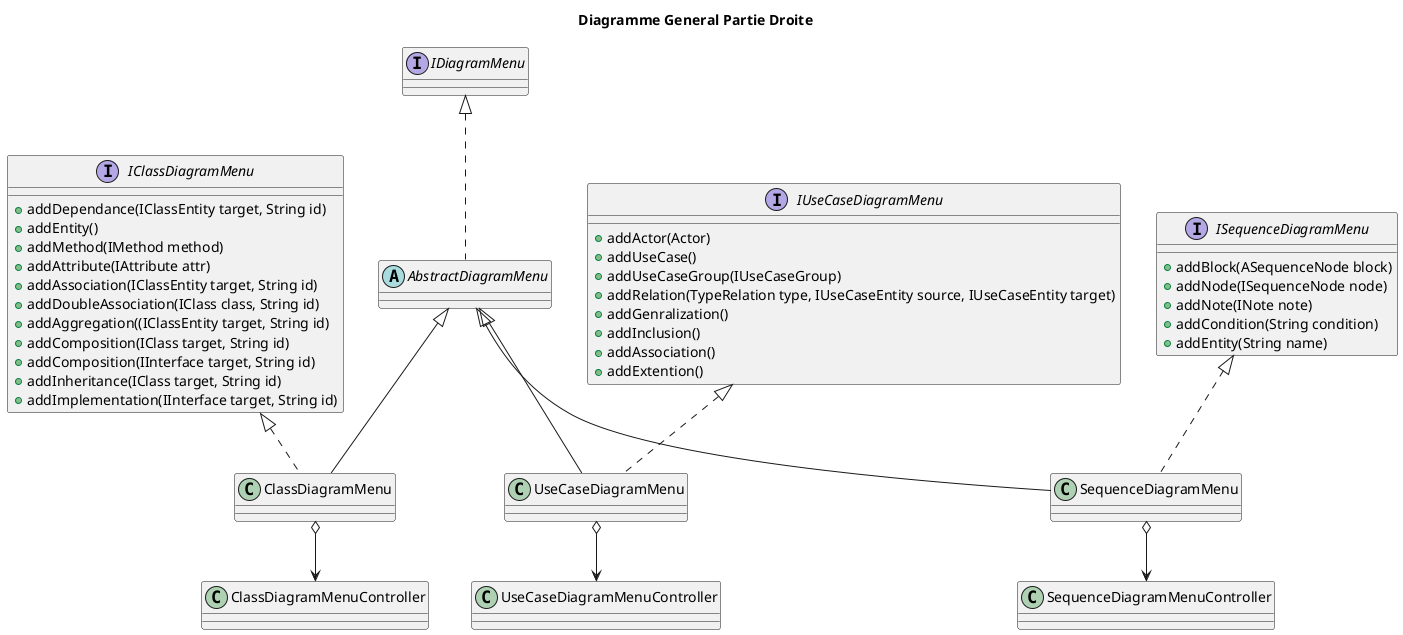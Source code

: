 @startuml

title Diagramme General Partie Droite

interface IDiagramMenu {
	
}

abstract class AbstractDiagramMenu implements IDiagramMenu {

    
}

interface IUseCaseDiagramMenu {


+addActor(Actor)
+addUseCase()
+addUseCaseGroup(IUseCaseGroup)
+addRelation(TypeRelation type, IUseCaseEntity source, IUseCaseEntity target)
+addGenralization()
+addInclusion()
+addAssociation()
+addExtention()

}
interface IClassDiagramMenu {

+addDependance(IClassEntity target, String id)
+addEntity()
+addMethod(IMethod method) 
+addAttribute(IAttribute attr) 
+addAssociation(IClassEntity target, String id)
+addDoubleAssociation(IClass class, String id)
+addAggregation((IClassEntity target, String id)
+addComposition(IClass target, String id)
+addComposition(IInterface target, String id)
+addInheritance(IClass target, String id) 
+addImplementation(IInterface target, String id)

}
interface ISequenceDiagramMenu {

+addBlock(ASequenceNode block)
+addNode(ISequenceNode node)
+addNote(INote note)
+addCondition(String condition)
+addEntity(String name)




}

class ClassDiagramMenu extends AbstractDiagramMenu implements IClassDiagramMenu { 
        
        
        
}

class UseCaseDiagramMenu extends AbstractDiagramMenu implements IUseCaseDiagramMenu { 
        
        
        
}

class SequenceDiagramMenu extends AbstractDiagramMenu implements ISequenceDiagramMenu { 
        
        
	
        
}



class ClassDiagramMenuController {
       
      
}

   ClassDiagramMenu  o-->  ClassDiagramMenuController 
   SequenceDiagramMenu o--> SequenceDiagramMenuController 
   UseCaseDiagramMenu o--> UseCaseDiagramMenuController 
   
  
@enduml